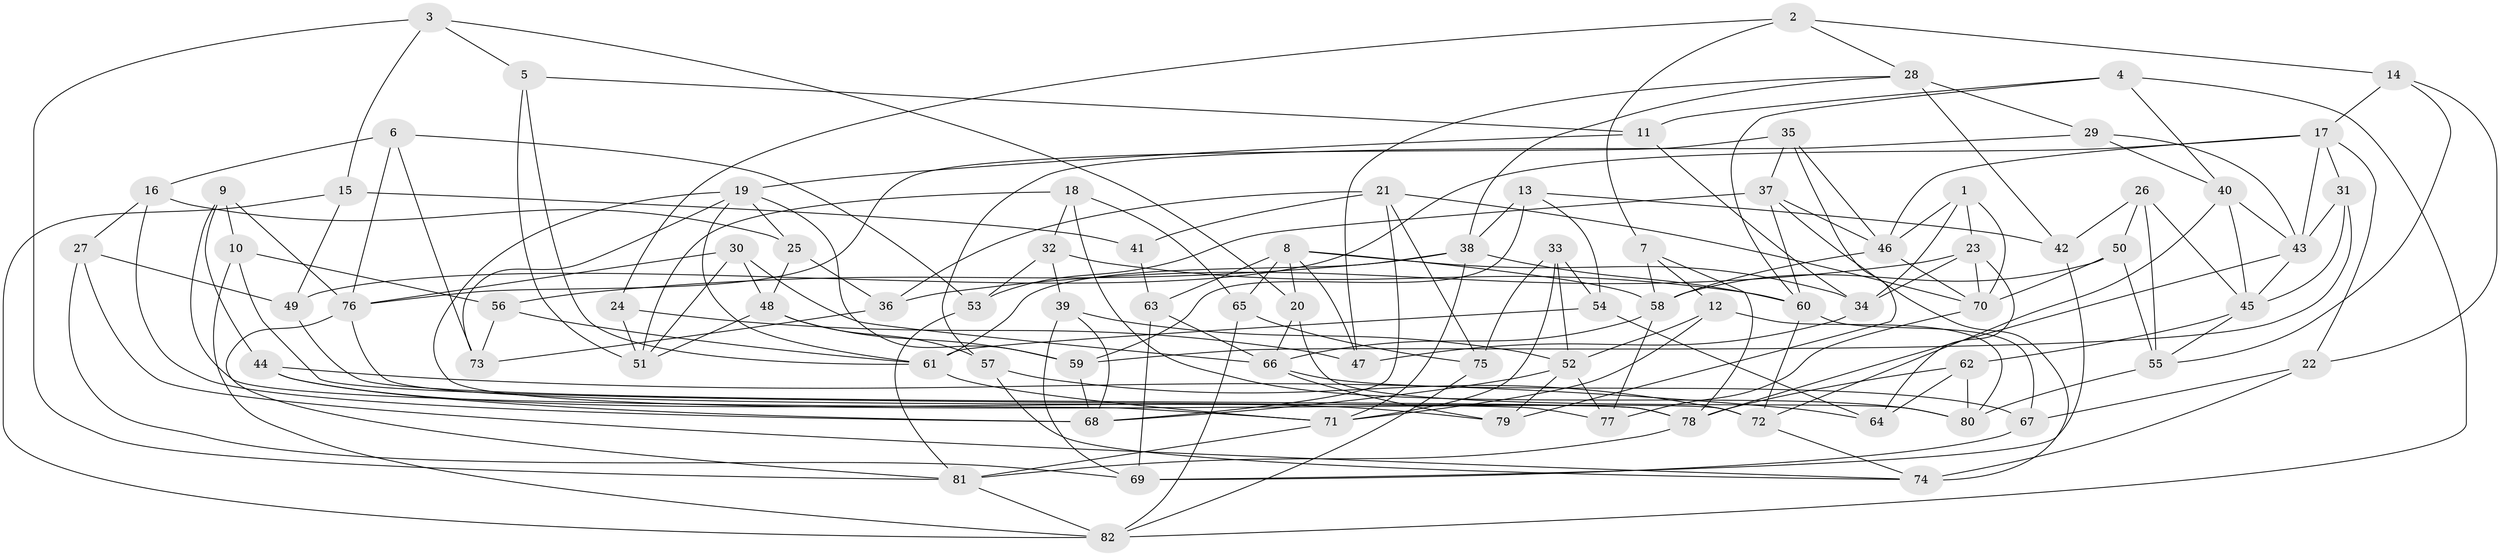 // original degree distribution, {4: 1.0}
// Generated by graph-tools (version 1.1) at 2025/38/03/04/25 23:38:12]
// undirected, 82 vertices, 189 edges
graph export_dot {
  node [color=gray90,style=filled];
  1;
  2;
  3;
  4;
  5;
  6;
  7;
  8;
  9;
  10;
  11;
  12;
  13;
  14;
  15;
  16;
  17;
  18;
  19;
  20;
  21;
  22;
  23;
  24;
  25;
  26;
  27;
  28;
  29;
  30;
  31;
  32;
  33;
  34;
  35;
  36;
  37;
  38;
  39;
  40;
  41;
  42;
  43;
  44;
  45;
  46;
  47;
  48;
  49;
  50;
  51;
  52;
  53;
  54;
  55;
  56;
  57;
  58;
  59;
  60;
  61;
  62;
  63;
  64;
  65;
  66;
  67;
  68;
  69;
  70;
  71;
  72;
  73;
  74;
  75;
  76;
  77;
  78;
  79;
  80;
  81;
  82;
  1 -- 23 [weight=1.0];
  1 -- 34 [weight=1.0];
  1 -- 46 [weight=1.0];
  1 -- 70 [weight=1.0];
  2 -- 7 [weight=1.0];
  2 -- 14 [weight=1.0];
  2 -- 24 [weight=1.0];
  2 -- 28 [weight=1.0];
  3 -- 5 [weight=1.0];
  3 -- 15 [weight=1.0];
  3 -- 20 [weight=1.0];
  3 -- 81 [weight=1.0];
  4 -- 11 [weight=1.0];
  4 -- 40 [weight=1.0];
  4 -- 60 [weight=1.0];
  4 -- 82 [weight=1.0];
  5 -- 11 [weight=1.0];
  5 -- 51 [weight=1.0];
  5 -- 61 [weight=1.0];
  6 -- 16 [weight=1.0];
  6 -- 53 [weight=1.0];
  6 -- 73 [weight=1.0];
  6 -- 76 [weight=1.0];
  7 -- 12 [weight=1.0];
  7 -- 58 [weight=1.0];
  7 -- 78 [weight=1.0];
  8 -- 20 [weight=1.0];
  8 -- 34 [weight=1.0];
  8 -- 47 [weight=1.0];
  8 -- 58 [weight=1.0];
  8 -- 63 [weight=1.0];
  8 -- 65 [weight=1.0];
  9 -- 10 [weight=1.0];
  9 -- 44 [weight=1.0];
  9 -- 71 [weight=1.0];
  9 -- 76 [weight=1.0];
  10 -- 56 [weight=1.0];
  10 -- 77 [weight=1.0];
  10 -- 82 [weight=1.0];
  11 -- 19 [weight=1.0];
  11 -- 34 [weight=1.0];
  12 -- 52 [weight=1.0];
  12 -- 71 [weight=1.0];
  12 -- 80 [weight=1.0];
  13 -- 38 [weight=1.0];
  13 -- 42 [weight=1.0];
  13 -- 54 [weight=1.0];
  13 -- 59 [weight=1.0];
  14 -- 17 [weight=1.0];
  14 -- 22 [weight=1.0];
  14 -- 55 [weight=1.0];
  15 -- 41 [weight=1.0];
  15 -- 49 [weight=1.0];
  15 -- 82 [weight=1.0];
  16 -- 25 [weight=1.0];
  16 -- 27 [weight=1.0];
  16 -- 68 [weight=1.0];
  17 -- 22 [weight=1.0];
  17 -- 31 [weight=1.0];
  17 -- 43 [weight=1.0];
  17 -- 46 [weight=1.0];
  17 -- 49 [weight=1.0];
  18 -- 32 [weight=1.0];
  18 -- 51 [weight=1.0];
  18 -- 65 [weight=1.0];
  18 -- 80 [weight=1.0];
  19 -- 25 [weight=1.0];
  19 -- 59 [weight=1.0];
  19 -- 61 [weight=1.0];
  19 -- 72 [weight=1.0];
  19 -- 73 [weight=1.0];
  20 -- 66 [weight=1.0];
  20 -- 80 [weight=1.0];
  21 -- 36 [weight=1.0];
  21 -- 41 [weight=2.0];
  21 -- 68 [weight=1.0];
  21 -- 70 [weight=1.0];
  21 -- 75 [weight=1.0];
  22 -- 67 [weight=1.0];
  22 -- 74 [weight=1.0];
  23 -- 34 [weight=2.0];
  23 -- 36 [weight=1.0];
  23 -- 64 [weight=1.0];
  23 -- 70 [weight=1.0];
  24 -- 47 [weight=1.0];
  24 -- 51 [weight=2.0];
  25 -- 36 [weight=1.0];
  25 -- 48 [weight=1.0];
  26 -- 42 [weight=1.0];
  26 -- 45 [weight=1.0];
  26 -- 50 [weight=1.0];
  26 -- 55 [weight=1.0];
  27 -- 49 [weight=1.0];
  27 -- 69 [weight=1.0];
  27 -- 74 [weight=1.0];
  28 -- 29 [weight=1.0];
  28 -- 38 [weight=1.0];
  28 -- 42 [weight=2.0];
  28 -- 47 [weight=1.0];
  29 -- 40 [weight=1.0];
  29 -- 43 [weight=1.0];
  29 -- 57 [weight=1.0];
  30 -- 48 [weight=1.0];
  30 -- 51 [weight=1.0];
  30 -- 66 [weight=1.0];
  30 -- 76 [weight=1.0];
  31 -- 43 [weight=1.0];
  31 -- 45 [weight=1.0];
  31 -- 59 [weight=1.0];
  32 -- 39 [weight=1.0];
  32 -- 53 [weight=1.0];
  32 -- 60 [weight=1.0];
  33 -- 52 [weight=1.0];
  33 -- 54 [weight=1.0];
  33 -- 71 [weight=1.0];
  33 -- 75 [weight=1.0];
  34 -- 47 [weight=1.0];
  35 -- 37 [weight=1.0];
  35 -- 46 [weight=1.0];
  35 -- 76 [weight=1.0];
  35 -- 79 [weight=1.0];
  36 -- 73 [weight=1.0];
  37 -- 46 [weight=1.0];
  37 -- 53 [weight=1.0];
  37 -- 60 [weight=1.0];
  37 -- 74 [weight=2.0];
  38 -- 56 [weight=1.0];
  38 -- 60 [weight=1.0];
  38 -- 61 [weight=1.0];
  38 -- 71 [weight=1.0];
  39 -- 52 [weight=1.0];
  39 -- 68 [weight=1.0];
  39 -- 69 [weight=1.0];
  40 -- 43 [weight=1.0];
  40 -- 45 [weight=1.0];
  40 -- 72 [weight=2.0];
  41 -- 63 [weight=1.0];
  42 -- 69 [weight=2.0];
  43 -- 45 [weight=1.0];
  43 -- 78 [weight=1.0];
  44 -- 64 [weight=1.0];
  44 -- 68 [weight=1.0];
  44 -- 79 [weight=1.0];
  45 -- 55 [weight=1.0];
  45 -- 62 [weight=1.0];
  46 -- 58 [weight=1.0];
  46 -- 70 [weight=1.0];
  48 -- 51 [weight=1.0];
  48 -- 57 [weight=1.0];
  48 -- 59 [weight=2.0];
  49 -- 78 [weight=1.0];
  50 -- 55 [weight=1.0];
  50 -- 58 [weight=1.0];
  50 -- 70 [weight=1.0];
  52 -- 68 [weight=1.0];
  52 -- 77 [weight=1.0];
  52 -- 79 [weight=1.0];
  53 -- 81 [weight=1.0];
  54 -- 61 [weight=1.0];
  54 -- 64 [weight=1.0];
  55 -- 80 [weight=2.0];
  56 -- 61 [weight=1.0];
  56 -- 73 [weight=1.0];
  57 -- 72 [weight=1.0];
  57 -- 74 [weight=1.0];
  58 -- 66 [weight=1.0];
  58 -- 77 [weight=1.0];
  59 -- 68 [weight=1.0];
  60 -- 67 [weight=1.0];
  60 -- 72 [weight=1.0];
  61 -- 71 [weight=1.0];
  62 -- 64 [weight=1.0];
  62 -- 78 [weight=1.0];
  62 -- 80 [weight=1.0];
  63 -- 66 [weight=1.0];
  63 -- 69 [weight=1.0];
  65 -- 75 [weight=1.0];
  65 -- 82 [weight=1.0];
  66 -- 67 [weight=1.0];
  66 -- 79 [weight=1.0];
  67 -- 69 [weight=1.0];
  70 -- 77 [weight=1.0];
  71 -- 81 [weight=1.0];
  72 -- 74 [weight=1.0];
  75 -- 82 [weight=1.0];
  76 -- 78 [weight=1.0];
  76 -- 81 [weight=1.0];
  78 -- 81 [weight=1.0];
  81 -- 82 [weight=1.0];
}
